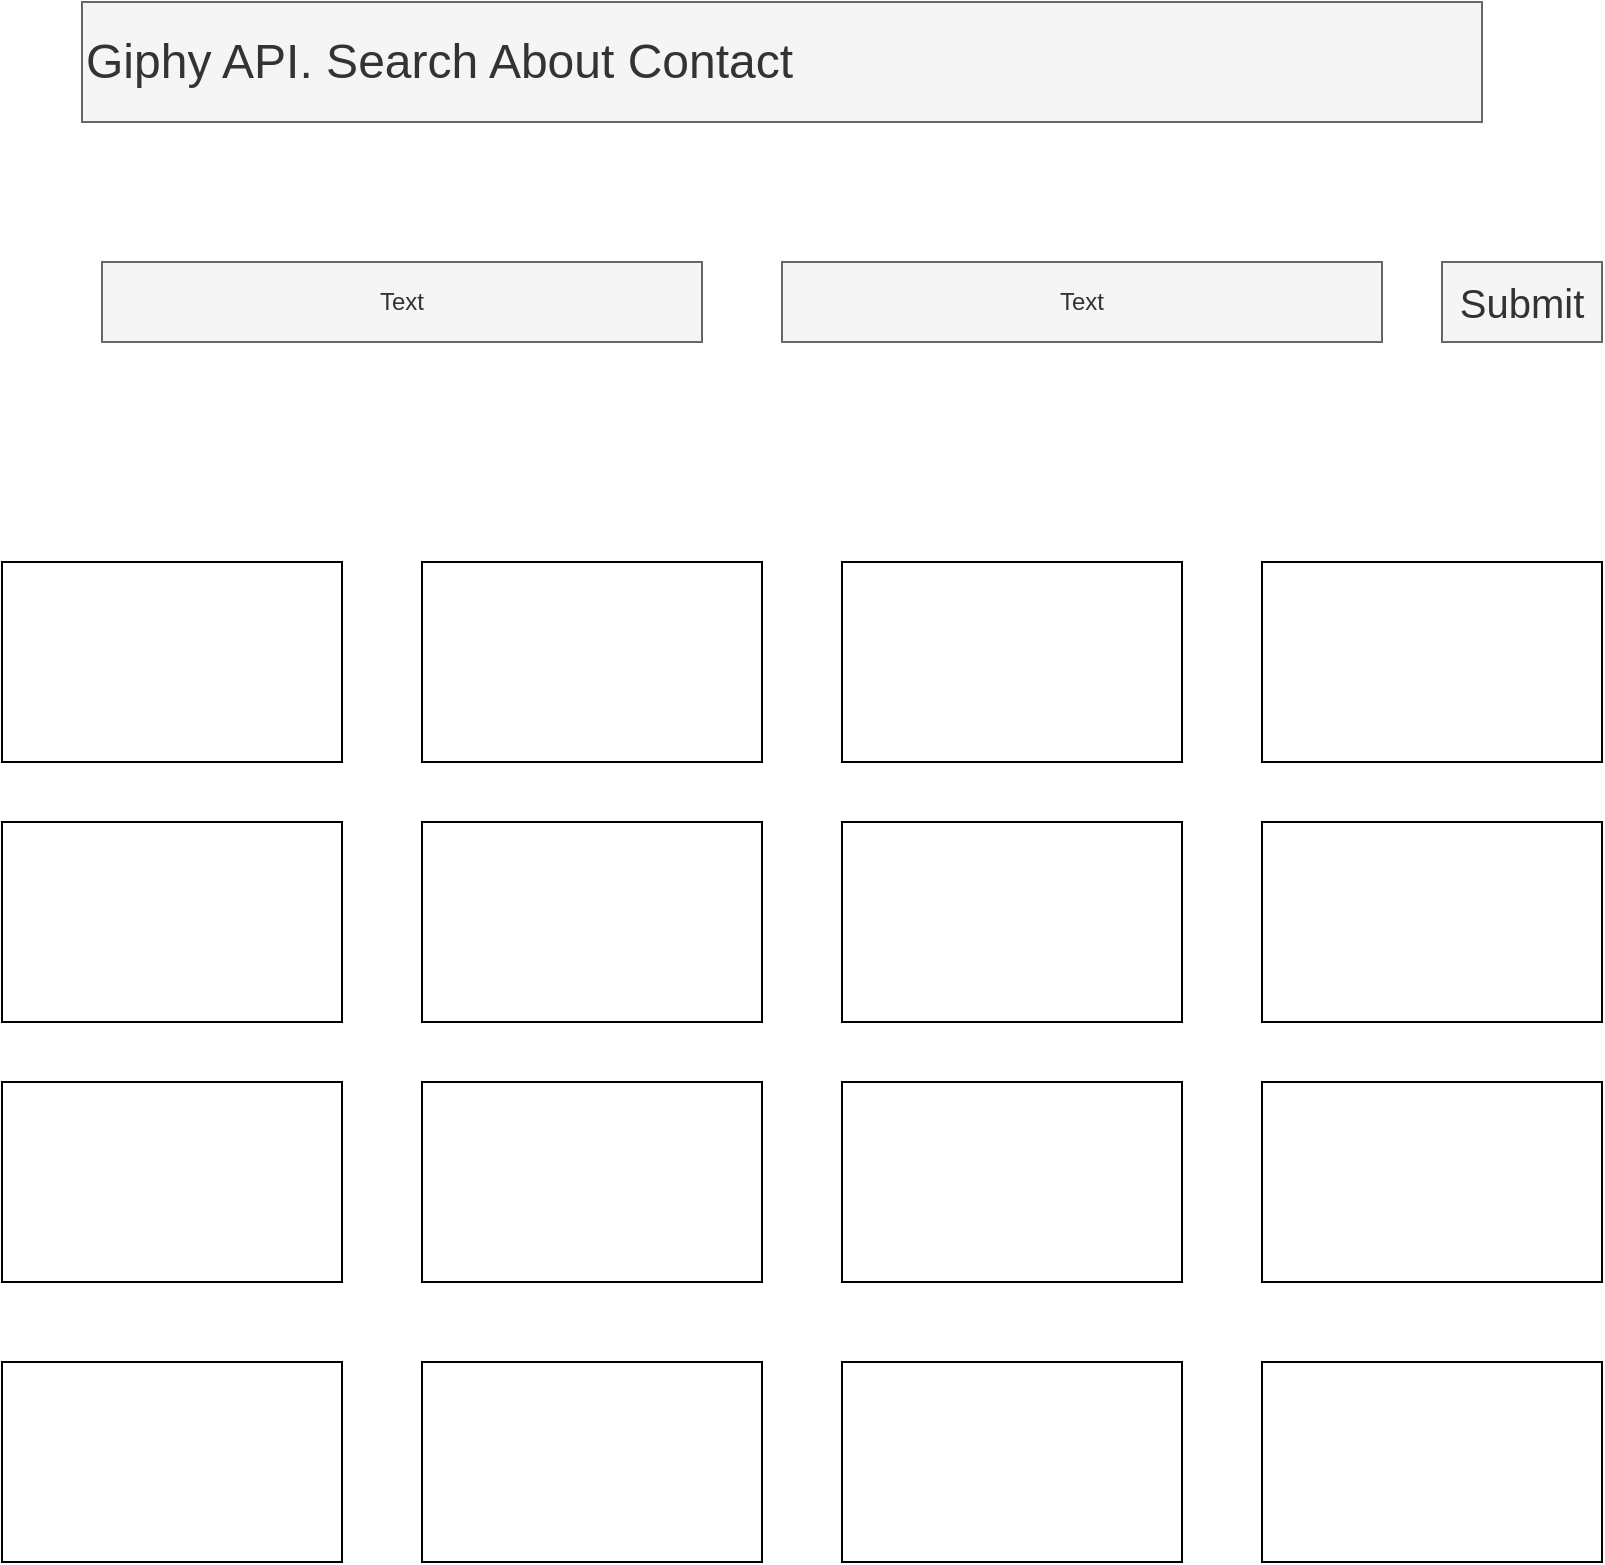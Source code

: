 <mxfile version="13.4.5" type="device" pages="2"><diagram id="_SVtFbHH65wGcqbkUNVr" name="Page-1"><mxGraphModel dx="2620" dy="1307" grid="1" gridSize="10" guides="1" tooltips="1" connect="1" arrows="1" fold="1" page="1" pageScale="1" pageWidth="850" pageHeight="1100" math="0" shadow="0"><root><mxCell id="0"/><mxCell id="1" parent="0"/><mxCell id="e4jnQpyHgOSCB57DDznm-47" value="&lt;font style=&quot;font-size: 24px&quot;&gt;Giphy API. Search About Contact&lt;/font&gt;" style="text;html=1;align=left;verticalAlign=middle;whiteSpace=wrap;rounded=0;fillColor=#f5f5f5;strokeColor=#666666;fontColor=#333333;" vertex="1" parent="1"><mxGeometry x="70" y="30" width="700" height="60" as="geometry"/></mxCell><mxCell id="e4jnQpyHgOSCB57DDznm-50" value="Text" style="text;html=1;strokeColor=#666666;fillColor=#f5f5f5;align=center;verticalAlign=middle;whiteSpace=wrap;rounded=0;fontColor=#333333;" vertex="1" parent="1"><mxGeometry x="80" y="160" width="300" height="40" as="geometry"/></mxCell><mxCell id="e4jnQpyHgOSCB57DDznm-51" value="Text" style="text;html=1;strokeColor=#666666;fillColor=#f5f5f5;align=center;verticalAlign=middle;whiteSpace=wrap;rounded=0;fontColor=#333333;" vertex="1" parent="1"><mxGeometry x="420" y="160" width="300" height="40" as="geometry"/></mxCell><mxCell id="e4jnQpyHgOSCB57DDznm-53" value="&lt;font style=&quot;font-size: 20px&quot;&gt;Submit&lt;/font&gt;" style="text;html=1;strokeColor=#666666;fillColor=#f5f5f5;align=center;verticalAlign=middle;whiteSpace=wrap;rounded=0;fontColor=#333333;" vertex="1" parent="1"><mxGeometry x="750" y="160" width="80" height="40" as="geometry"/></mxCell><mxCell id="e4jnQpyHgOSCB57DDznm-55" value="" style="rounded=0;whiteSpace=wrap;html=1;" vertex="1" parent="1"><mxGeometry x="30" y="310" width="170" height="100" as="geometry"/></mxCell><mxCell id="Zqluuhc-dDe6a43yxCVY-2" value="" style="rounded=0;whiteSpace=wrap;html=1;" vertex="1" parent="1"><mxGeometry x="240" y="310" width="170" height="100" as="geometry"/></mxCell><mxCell id="Zqluuhc-dDe6a43yxCVY-3" value="" style="rounded=0;whiteSpace=wrap;html=1;" vertex="1" parent="1"><mxGeometry x="450" y="310" width="170" height="100" as="geometry"/></mxCell><mxCell id="Zqluuhc-dDe6a43yxCVY-4" value="" style="rounded=0;whiteSpace=wrap;html=1;" vertex="1" parent="1"><mxGeometry x="660" y="310" width="170" height="100" as="geometry"/></mxCell><mxCell id="Zqluuhc-dDe6a43yxCVY-6" value="" style="rounded=0;whiteSpace=wrap;html=1;" vertex="1" parent="1"><mxGeometry x="30" y="440" width="170" height="100" as="geometry"/></mxCell><mxCell id="Zqluuhc-dDe6a43yxCVY-7" value="" style="rounded=0;whiteSpace=wrap;html=1;" vertex="1" parent="1"><mxGeometry x="240" y="440" width="170" height="100" as="geometry"/></mxCell><mxCell id="Zqluuhc-dDe6a43yxCVY-8" value="" style="rounded=0;whiteSpace=wrap;html=1;" vertex="1" parent="1"><mxGeometry x="450" y="440" width="170" height="100" as="geometry"/></mxCell><mxCell id="Zqluuhc-dDe6a43yxCVY-9" value="" style="rounded=0;whiteSpace=wrap;html=1;" vertex="1" parent="1"><mxGeometry x="660" y="440" width="170" height="100" as="geometry"/></mxCell><mxCell id="Zqluuhc-dDe6a43yxCVY-10" value="" style="rounded=0;whiteSpace=wrap;html=1;" vertex="1" parent="1"><mxGeometry x="660" y="570" width="170" height="100" as="geometry"/></mxCell><mxCell id="Zqluuhc-dDe6a43yxCVY-11" value="" style="rounded=0;whiteSpace=wrap;html=1;" vertex="1" parent="1"><mxGeometry x="450" y="570" width="170" height="100" as="geometry"/></mxCell><mxCell id="Zqluuhc-dDe6a43yxCVY-12" value="" style="rounded=0;whiteSpace=wrap;html=1;" vertex="1" parent="1"><mxGeometry x="240" y="570" width="170" height="100" as="geometry"/></mxCell><mxCell id="Zqluuhc-dDe6a43yxCVY-13" value="" style="rounded=0;whiteSpace=wrap;html=1;" vertex="1" parent="1"><mxGeometry x="30" y="570" width="170" height="100" as="geometry"/></mxCell><mxCell id="Zqluuhc-dDe6a43yxCVY-14" value="" style="rounded=0;whiteSpace=wrap;html=1;" vertex="1" parent="1"><mxGeometry x="660" y="710" width="170" height="100" as="geometry"/></mxCell><mxCell id="Zqluuhc-dDe6a43yxCVY-15" value="" style="rounded=0;whiteSpace=wrap;html=1;" vertex="1" parent="1"><mxGeometry x="450" y="710" width="170" height="100" as="geometry"/></mxCell><mxCell id="Zqluuhc-dDe6a43yxCVY-16" value="" style="rounded=0;whiteSpace=wrap;html=1;" vertex="1" parent="1"><mxGeometry x="240" y="710" width="170" height="100" as="geometry"/></mxCell><mxCell id="Zqluuhc-dDe6a43yxCVY-17" value="" style="rounded=0;whiteSpace=wrap;html=1;" vertex="1" parent="1"><mxGeometry x="30" y="710" width="170" height="100" as="geometry"/></mxCell></root></mxGraphModel></diagram><diagram id="OulPOd8LgDJBgpKSomKl" name="Page-2"><mxGraphModel dx="2620" dy="1307" grid="1" gridSize="10" guides="1" tooltips="1" connect="1" arrows="1" fold="1" page="1" pageScale="1" pageWidth="850" pageHeight="1100" math="0" shadow="0"><root><mxCell id="_3uaqm74iCU3sI9PSnCX-0"/><mxCell id="_3uaqm74iCU3sI9PSnCX-1" parent="_3uaqm74iCU3sI9PSnCX-0"/><mxCell id="_3uaqm74iCU3sI9PSnCX-2" value="&lt;font style=&quot;font-size: 30px&quot;&gt;Giphy Search API&lt;/font&gt;" style="text;html=1;strokeColor=#666666;fillColor=#f5f5f5;align=left;verticalAlign=middle;whiteSpace=wrap;rounded=0;fontColor=#333333;" vertex="1" parent="_3uaqm74iCU3sI9PSnCX-1"><mxGeometry x="80" y="50" width="720" height="100" as="geometry"/></mxCell><mxCell id="_3uaqm74iCU3sI9PSnCX-3" value="" style="rounded=0;whiteSpace=wrap;html=1;" vertex="1" parent="_3uaqm74iCU3sI9PSnCX-1"><mxGeometry x="640" y="70" width="120" height="60" as="geometry"/></mxCell><mxCell id="_3uaqm74iCU3sI9PSnCX-7" value="Text" style="text;html=1;strokeColor=#666666;fillColor=#f5f5f5;align=center;verticalAlign=middle;whiteSpace=wrap;rounded=0;fontColor=#333333;" vertex="1" parent="_3uaqm74iCU3sI9PSnCX-1"><mxGeometry x="320" y="200" width="220" height="30" as="geometry"/></mxCell><mxCell id="_3uaqm74iCU3sI9PSnCX-8" value="Text" style="text;html=1;strokeColor=#666666;fillColor=#f5f5f5;align=center;verticalAlign=middle;whiteSpace=wrap;rounded=0;fontColor=#333333;" vertex="1" parent="_3uaqm74iCU3sI9PSnCX-1"><mxGeometry x="320" y="280" width="220" height="30" as="geometry"/></mxCell><mxCell id="g-OngQfXy6kCo07QnbaI-4" style="edgeStyle=orthogonalEdgeStyle;rounded=0;orthogonalLoop=1;jettySize=auto;html=1;exitX=0.5;exitY=1;exitDx=0;exitDy=0;entryX=0.5;entryY=0;entryDx=0;entryDy=0;" edge="1" parent="_3uaqm74iCU3sI9PSnCX-1" source="_3uaqm74iCU3sI9PSnCX-10" target="_3uaqm74iCU3sI9PSnCX-13"><mxGeometry relative="1" as="geometry"/></mxCell><mxCell id="_3uaqm74iCU3sI9PSnCX-10" value="&lt;font style=&quot;font-size: 20px&quot;&gt;Submit&lt;/font&gt;" style="text;html=1;strokeColor=#666666;fillColor=#f5f5f5;align=center;verticalAlign=middle;whiteSpace=wrap;rounded=0;fontColor=#333333;" vertex="1" parent="_3uaqm74iCU3sI9PSnCX-1"><mxGeometry x="380" y="330" width="100" height="40" as="geometry"/></mxCell><mxCell id="_3uaqm74iCU3sI9PSnCX-11" value="&lt;font style=&quot;font-size: 16px&quot;&gt;GIF Search&lt;/font&gt;" style="text;html=1;strokeColor=none;fillColor=none;align=center;verticalAlign=middle;whiteSpace=wrap;rounded=0;" vertex="1" parent="_3uaqm74iCU3sI9PSnCX-1"><mxGeometry x="325" y="160" width="200" height="40" as="geometry"/></mxCell><mxCell id="_3uaqm74iCU3sI9PSnCX-12" value="&lt;font style=&quot;font-size: 16px&quot;&gt;No. of GIFS&lt;/font&gt;" style="text;html=1;strokeColor=none;fillColor=none;align=center;verticalAlign=middle;whiteSpace=wrap;rounded=0;" vertex="1" parent="_3uaqm74iCU3sI9PSnCX-1"><mxGeometry x="330" y="240" width="200" height="40" as="geometry"/></mxCell><mxCell id="_3uaqm74iCU3sI9PSnCX-13" value="" style="rounded=0;whiteSpace=wrap;html=1;" vertex="1" parent="_3uaqm74iCU3sI9PSnCX-1"><mxGeometry x="230" y="390" width="420" height="220" as="geometry"/></mxCell><mxCell id="_3uaqm74iCU3sI9PSnCX-14" value="" style="rounded=0;whiteSpace=wrap;html=1;" vertex="1" parent="_3uaqm74iCU3sI9PSnCX-1"><mxGeometry x="230" y="630" width="420" height="220" as="geometry"/></mxCell><mxCell id="_3uaqm74iCU3sI9PSnCX-15" value="" style="rounded=0;whiteSpace=wrap;html=1;" vertex="1" parent="_3uaqm74iCU3sI9PSnCX-1"><mxGeometry x="230" y="870" width="420" height="220" as="geometry"/></mxCell></root></mxGraphModel></diagram></mxfile>